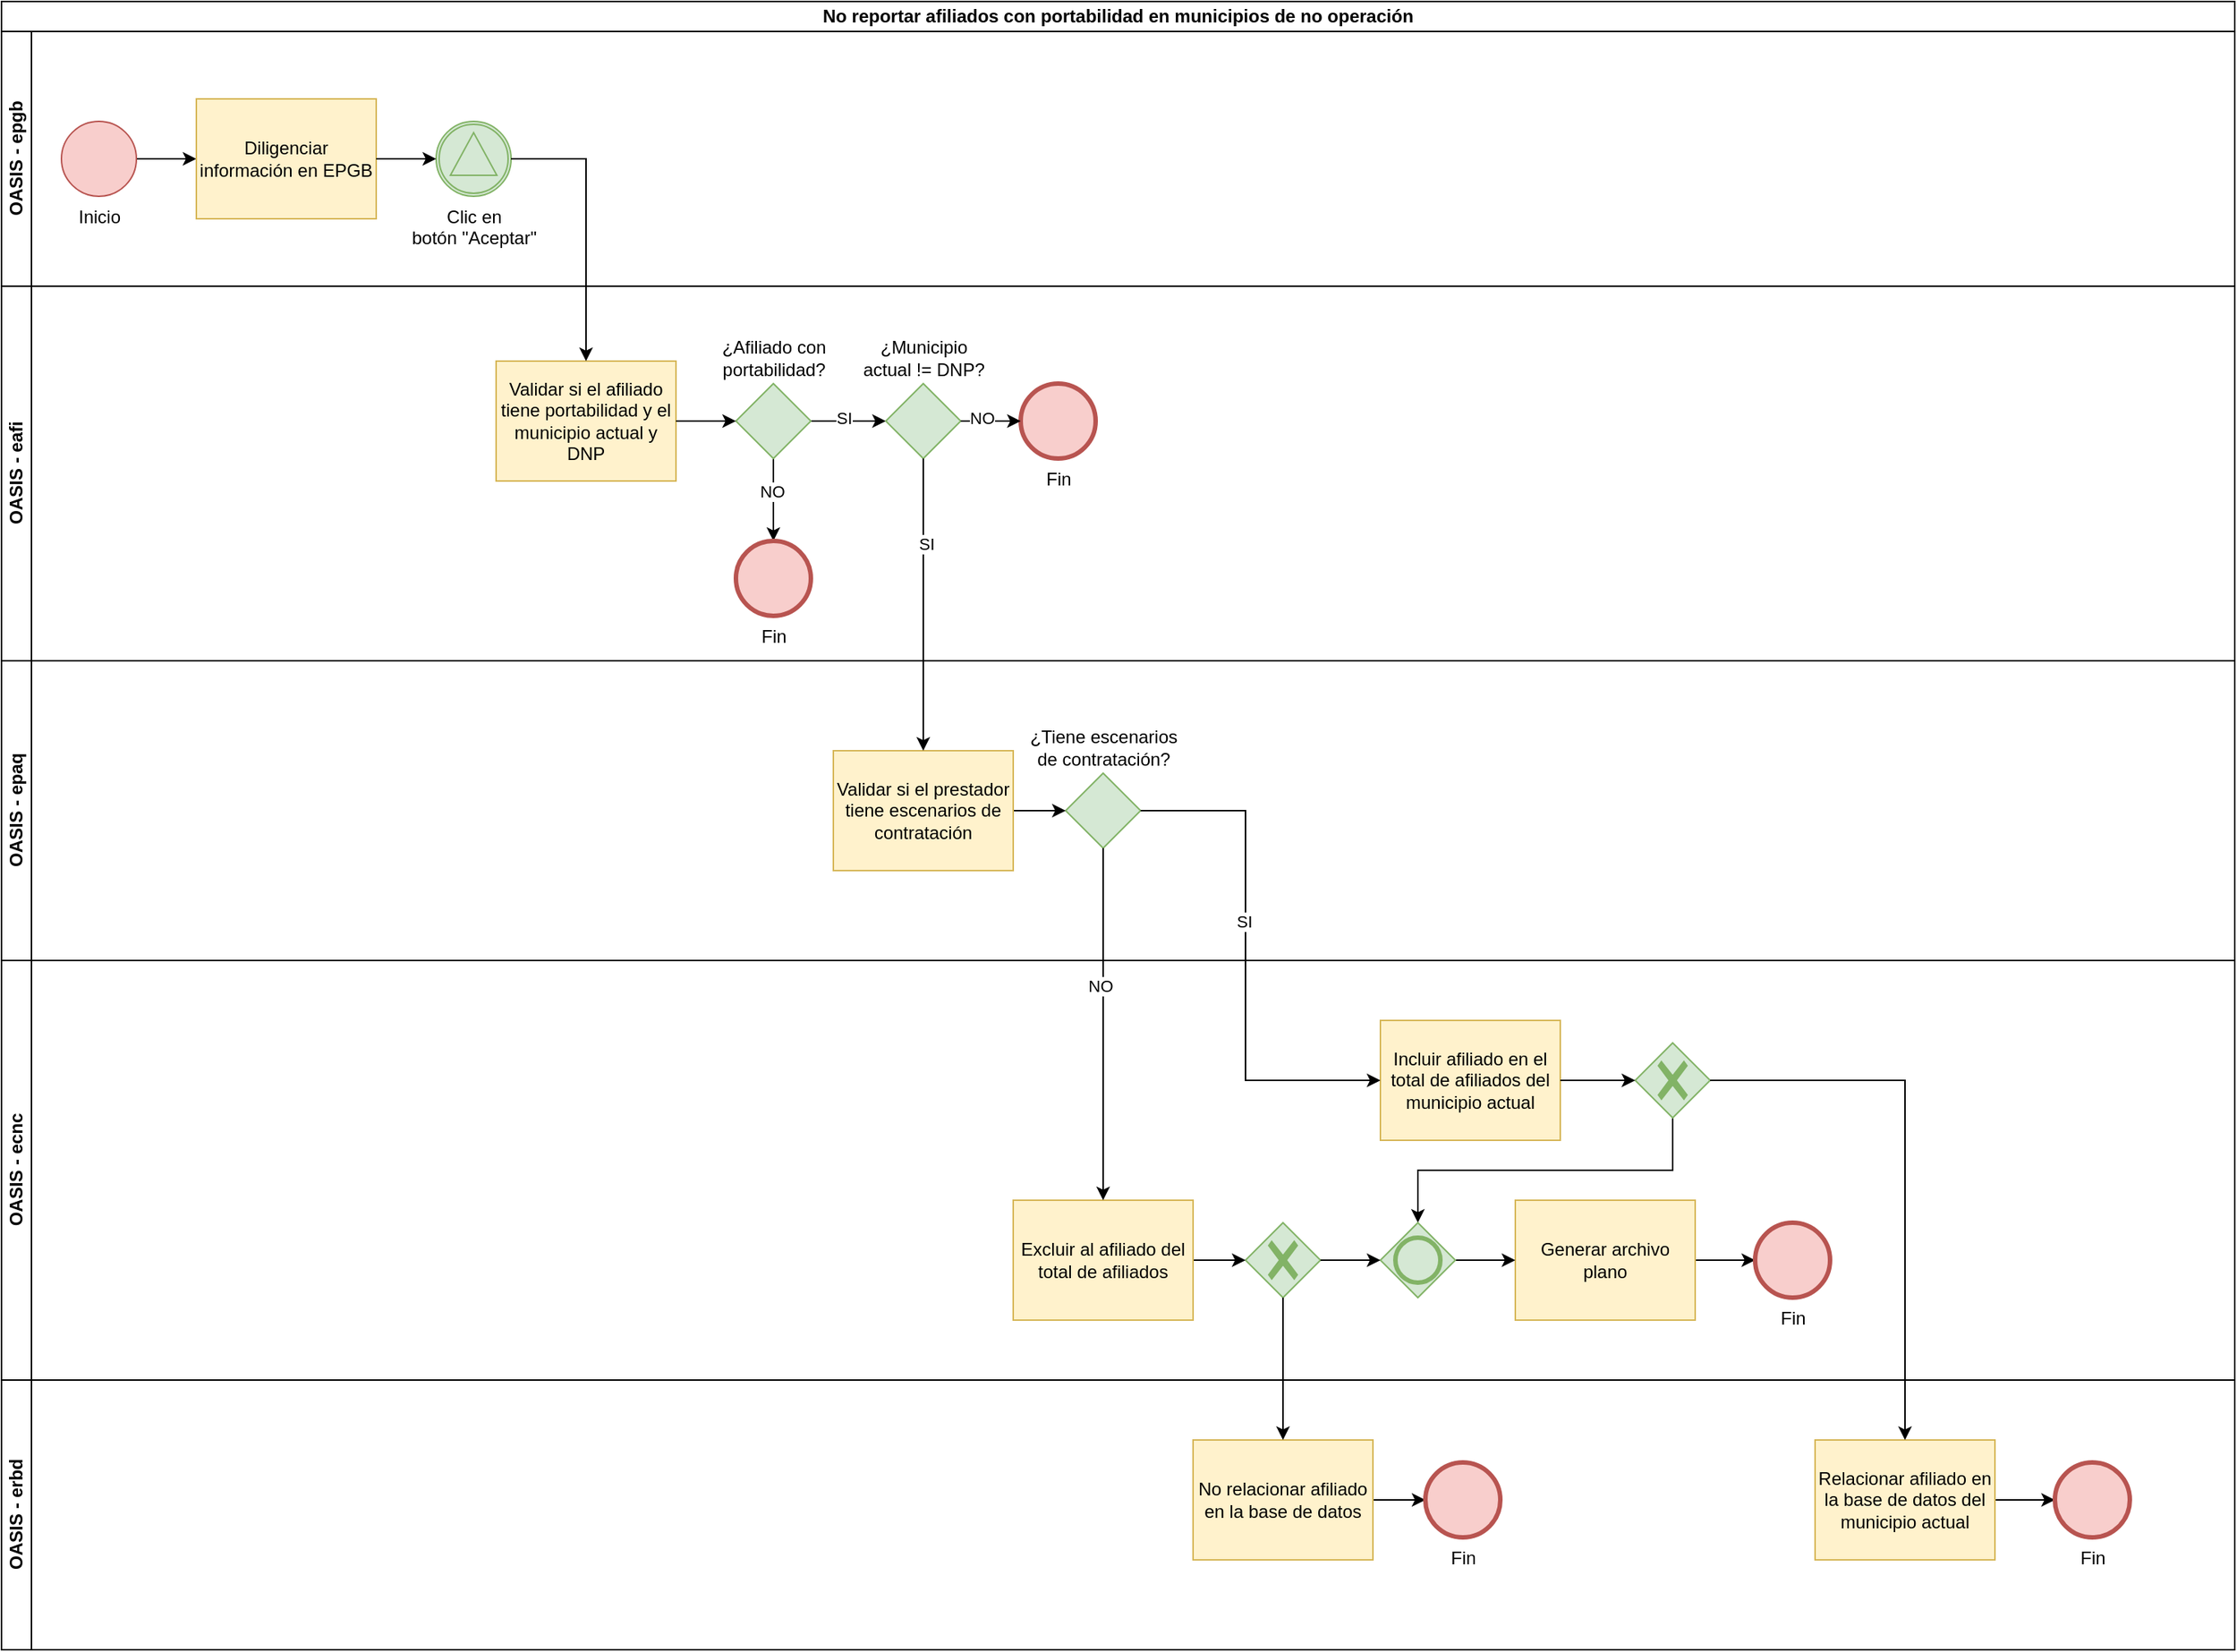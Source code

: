 <mxfile version="26.0.11">
  <diagram name="Página-1" id="LaOXbJl5wEBB7UPEe_34">
    <mxGraphModel dx="1674" dy="746" grid="1" gridSize="10" guides="1" tooltips="1" connect="1" arrows="1" fold="1" page="1" pageScale="1" pageWidth="2910" pageHeight="1030" math="0" shadow="0">
      <root>
        <mxCell id="0" />
        <mxCell id="1" parent="0" />
        <mxCell id="FrVx9M3K2qQtIgsd41kI-1" value="No reportar afiliados con portabilidad en municipios de no operación" style="swimlane;html=1;childLayout=stackLayout;resizeParent=1;resizeParentMax=0;horizontal=1;startSize=20;horizontalStack=0;whiteSpace=wrap;" vertex="1" parent="1">
          <mxGeometry x="170" y="100" width="1490" height="1100" as="geometry" />
        </mxCell>
        <mxCell id="FrVx9M3K2qQtIgsd41kI-2" value="OASIS - epgb" style="swimlane;html=1;startSize=20;horizontal=0;" vertex="1" parent="FrVx9M3K2qQtIgsd41kI-1">
          <mxGeometry y="20" width="1490" height="170" as="geometry" />
        </mxCell>
        <mxCell id="FrVx9M3K2qQtIgsd41kI-7" style="edgeStyle=orthogonalEdgeStyle;rounded=0;orthogonalLoop=1;jettySize=auto;html=1;" edge="1" parent="FrVx9M3K2qQtIgsd41kI-2" source="FrVx9M3K2qQtIgsd41kI-5" target="FrVx9M3K2qQtIgsd41kI-6">
          <mxGeometry relative="1" as="geometry" />
        </mxCell>
        <mxCell id="FrVx9M3K2qQtIgsd41kI-5" value="Inicio" style="points=[[0.145,0.145,0],[0.5,0,0],[0.855,0.145,0],[1,0.5,0],[0.855,0.855,0],[0.5,1,0],[0.145,0.855,0],[0,0.5,0]];shape=mxgraph.bpmn.event;html=1;verticalLabelPosition=bottom;labelBackgroundColor=#ffffff;verticalAlign=top;align=center;perimeter=ellipsePerimeter;outlineConnect=0;aspect=fixed;outline=standard;symbol=general;fillColor=#f8cecc;strokeColor=#b85450;" vertex="1" parent="FrVx9M3K2qQtIgsd41kI-2">
          <mxGeometry x="40" y="60" width="50" height="50" as="geometry" />
        </mxCell>
        <mxCell id="FrVx9M3K2qQtIgsd41kI-6" value="Diligenciar información en EPGB" style="points=[[0.25,0,0],[0.5,0,0],[0.75,0,0],[1,0.25,0],[1,0.5,0],[1,0.75,0],[0.75,1,0],[0.5,1,0],[0.25,1,0],[0,0.75,0],[0,0.5,0],[0,0.25,0]];shape=mxgraph.bpmn.task2;whiteSpace=wrap;rectStyle=rounded;size=10;html=1;container=1;expand=0;collapsible=0;taskMarker=user;fillColor=#fff2cc;strokeColor=#d6b656;" vertex="1" parent="FrVx9M3K2qQtIgsd41kI-2">
          <mxGeometry x="130" y="45" width="120" height="80" as="geometry" />
        </mxCell>
        <mxCell id="FrVx9M3K2qQtIgsd41kI-10" value="Clic en &lt;br&gt;botón &quot;Aceptar&quot;" style="points=[[0.145,0.145,0],[0.5,0,0],[0.855,0.145,0],[1,0.5,0],[0.855,0.855,0],[0.5,1,0],[0.145,0.855,0],[0,0.5,0]];shape=mxgraph.bpmn.event;html=1;verticalLabelPosition=bottom;labelBackgroundColor=#ffffff;verticalAlign=top;align=center;perimeter=ellipsePerimeter;outlineConnect=0;aspect=fixed;outline=catching;symbol=signal;fillColor=#d5e8d4;strokeColor=#82b366;" vertex="1" parent="FrVx9M3K2qQtIgsd41kI-2">
          <mxGeometry x="290" y="60" width="50" height="50" as="geometry" />
        </mxCell>
        <mxCell id="FrVx9M3K2qQtIgsd41kI-9" style="edgeStyle=orthogonalEdgeStyle;rounded=0;orthogonalLoop=1;jettySize=auto;html=1;" edge="1" parent="FrVx9M3K2qQtIgsd41kI-2" source="FrVx9M3K2qQtIgsd41kI-6" target="FrVx9M3K2qQtIgsd41kI-10">
          <mxGeometry relative="1" as="geometry">
            <mxPoint x="300" y="80" as="targetPoint" />
          </mxGeometry>
        </mxCell>
        <mxCell id="FrVx9M3K2qQtIgsd41kI-3" value="OASIS - eafi" style="swimlane;html=1;startSize=20;horizontal=0;" vertex="1" parent="FrVx9M3K2qQtIgsd41kI-1">
          <mxGeometry y="190" width="1490" height="250" as="geometry" />
        </mxCell>
        <mxCell id="FrVx9M3K2qQtIgsd41kI-12" value="Validar si el afiliado tiene portabilidad y el municipio actual y DNP" style="points=[[0.25,0,0],[0.5,0,0],[0.75,0,0],[1,0.25,0],[1,0.5,0],[1,0.75,0],[0.75,1,0],[0.5,1,0],[0.25,1,0],[0,0.75,0],[0,0.5,0],[0,0.25,0]];shape=mxgraph.bpmn.task2;whiteSpace=wrap;rectStyle=rounded;size=10;html=1;container=1;expand=0;collapsible=0;taskMarker=script;fillColor=#fff2cc;strokeColor=#d6b656;" vertex="1" parent="FrVx9M3K2qQtIgsd41kI-3">
          <mxGeometry x="330" y="50" width="120" height="80" as="geometry" />
        </mxCell>
        <mxCell id="FrVx9M3K2qQtIgsd41kI-16" style="edgeStyle=orthogonalEdgeStyle;rounded=0;orthogonalLoop=1;jettySize=auto;html=1;" edge="1" parent="FrVx9M3K2qQtIgsd41kI-3" source="FrVx9M3K2qQtIgsd41kI-15" target="FrVx9M3K2qQtIgsd41kI-21">
          <mxGeometry relative="1" as="geometry">
            <mxPoint x="610" y="90" as="targetPoint" />
          </mxGeometry>
        </mxCell>
        <mxCell id="FrVx9M3K2qQtIgsd41kI-20" value="SI" style="edgeLabel;html=1;align=center;verticalAlign=middle;resizable=0;points=[];" vertex="1" connectable="0" parent="FrVx9M3K2qQtIgsd41kI-16">
          <mxGeometry x="-0.121" y="2" relative="1" as="geometry">
            <mxPoint as="offset" />
          </mxGeometry>
        </mxCell>
        <mxCell id="FrVx9M3K2qQtIgsd41kI-17" style="edgeStyle=orthogonalEdgeStyle;rounded=0;orthogonalLoop=1;jettySize=auto;html=1;" edge="1" parent="FrVx9M3K2qQtIgsd41kI-3" source="FrVx9M3K2qQtIgsd41kI-15" target="FrVx9M3K2qQtIgsd41kI-19">
          <mxGeometry relative="1" as="geometry">
            <mxPoint x="600" y="90" as="targetPoint" />
          </mxGeometry>
        </mxCell>
        <mxCell id="FrVx9M3K2qQtIgsd41kI-18" value="NO" style="edgeLabel;html=1;align=center;verticalAlign=middle;resizable=0;points=[];" vertex="1" connectable="0" parent="FrVx9M3K2qQtIgsd41kI-17">
          <mxGeometry x="-0.207" y="-1" relative="1" as="geometry">
            <mxPoint as="offset" />
          </mxGeometry>
        </mxCell>
        <mxCell id="FrVx9M3K2qQtIgsd41kI-15" value="¿Afiliado con &lt;br&gt;portabilidad?" style="points=[[0.25,0.25,0],[0.5,0,0],[0.75,0.25,0],[1,0.5,0],[0.75,0.75,0],[0.5,1,0],[0.25,0.75,0],[0,0.5,0]];shape=mxgraph.bpmn.gateway2;html=1;verticalLabelPosition=top;labelBackgroundColor=#ffffff;verticalAlign=bottom;align=center;perimeter=rhombusPerimeter;outlineConnect=0;outline=none;symbol=none;fillColor=#d5e8d4;strokeColor=#82b366;labelPosition=center;" vertex="1" parent="FrVx9M3K2qQtIgsd41kI-3">
          <mxGeometry x="490" y="65" width="50" height="50" as="geometry" />
        </mxCell>
        <mxCell id="FrVx9M3K2qQtIgsd41kI-14" style="edgeStyle=orthogonalEdgeStyle;rounded=0;orthogonalLoop=1;jettySize=auto;html=1;" edge="1" parent="FrVx9M3K2qQtIgsd41kI-3" source="FrVx9M3K2qQtIgsd41kI-12" target="FrVx9M3K2qQtIgsd41kI-15">
          <mxGeometry relative="1" as="geometry">
            <mxPoint x="490" y="90" as="targetPoint" />
          </mxGeometry>
        </mxCell>
        <mxCell id="FrVx9M3K2qQtIgsd41kI-19" value="Fin" style="points=[[0.145,0.145,0],[0.5,0,0],[0.855,0.145,0],[1,0.5,0],[0.855,0.855,0],[0.5,1,0],[0.145,0.855,0],[0,0.5,0]];shape=mxgraph.bpmn.event;html=1;verticalLabelPosition=bottom;labelBackgroundColor=#ffffff;verticalAlign=top;align=center;perimeter=ellipsePerimeter;outlineConnect=0;aspect=fixed;outline=end;symbol=terminate2;fillColor=#f8cecc;strokeColor=#b85450;" vertex="1" parent="FrVx9M3K2qQtIgsd41kI-3">
          <mxGeometry x="490" y="170" width="50" height="50" as="geometry" />
        </mxCell>
        <mxCell id="FrVx9M3K2qQtIgsd41kI-21" value="¿Municipio &lt;br&gt;actual != DNP?" style="points=[[0.25,0.25,0],[0.5,0,0],[0.75,0.25,0],[1,0.5,0],[0.75,0.75,0],[0.5,1,0],[0.25,0.75,0],[0,0.5,0]];shape=mxgraph.bpmn.gateway2;html=1;verticalLabelPosition=top;labelBackgroundColor=#ffffff;verticalAlign=bottom;align=center;perimeter=rhombusPerimeter;outlineConnect=0;outline=none;symbol=none;fillColor=#d5e8d4;strokeColor=#82b366;labelPosition=center;" vertex="1" parent="FrVx9M3K2qQtIgsd41kI-3">
          <mxGeometry x="590" y="65" width="50" height="50" as="geometry" />
        </mxCell>
        <mxCell id="FrVx9M3K2qQtIgsd41kI-35" value="Fin" style="points=[[0.145,0.145,0],[0.5,0,0],[0.855,0.145,0],[1,0.5,0],[0.855,0.855,0],[0.5,1,0],[0.145,0.855,0],[0,0.5,0]];shape=mxgraph.bpmn.event;html=1;verticalLabelPosition=bottom;labelBackgroundColor=#ffffff;verticalAlign=top;align=center;perimeter=ellipsePerimeter;outlineConnect=0;aspect=fixed;outline=end;symbol=terminate2;fillColor=#f8cecc;strokeColor=#b85450;" vertex="1" parent="FrVx9M3K2qQtIgsd41kI-3">
          <mxGeometry x="680" y="65" width="50" height="50" as="geometry" />
        </mxCell>
        <mxCell id="FrVx9M3K2qQtIgsd41kI-34" style="edgeStyle=orthogonalEdgeStyle;rounded=0;orthogonalLoop=1;jettySize=auto;html=1;" edge="1" parent="FrVx9M3K2qQtIgsd41kI-3" source="FrVx9M3K2qQtIgsd41kI-21" target="FrVx9M3K2qQtIgsd41kI-35">
          <mxGeometry relative="1" as="geometry">
            <mxPoint x="700" y="80" as="targetPoint" />
          </mxGeometry>
        </mxCell>
        <mxCell id="FrVx9M3K2qQtIgsd41kI-57" value="NO" style="edgeLabel;html=1;align=center;verticalAlign=middle;resizable=0;points=[];" vertex="1" connectable="0" parent="FrVx9M3K2qQtIgsd41kI-34">
          <mxGeometry x="-0.3" y="2" relative="1" as="geometry">
            <mxPoint as="offset" />
          </mxGeometry>
        </mxCell>
        <mxCell id="FrVx9M3K2qQtIgsd41kI-4" value="OASIS - epaq" style="swimlane;html=1;startSize=20;horizontal=0;" vertex="1" parent="FrVx9M3K2qQtIgsd41kI-1">
          <mxGeometry y="440" width="1490" height="200" as="geometry" />
        </mxCell>
        <mxCell id="FrVx9M3K2qQtIgsd41kI-24" value="¿Tiene escenarios &lt;br&gt;de contratación?" style="points=[[0.25,0.25,0],[0.5,0,0],[0.75,0.25,0],[1,0.5,0],[0.75,0.75,0],[0.5,1,0],[0.25,0.75,0],[0,0.5,0]];shape=mxgraph.bpmn.gateway2;html=1;verticalLabelPosition=top;labelBackgroundColor=#ffffff;verticalAlign=bottom;align=center;perimeter=rhombusPerimeter;outlineConnect=0;outline=none;symbol=none;fillColor=#d5e8d4;strokeColor=#82b366;labelPosition=center;" vertex="1" parent="FrVx9M3K2qQtIgsd41kI-4">
          <mxGeometry x="710" y="75" width="50" height="50" as="geometry" />
        </mxCell>
        <mxCell id="FrVx9M3K2qQtIgsd41kI-8" value="OASIS - ecnc" style="swimlane;html=1;startSize=20;horizontal=0;" vertex="1" parent="FrVx9M3K2qQtIgsd41kI-1">
          <mxGeometry y="640" width="1490" height="280" as="geometry" />
        </mxCell>
        <mxCell id="FrVx9M3K2qQtIgsd41kI-30" value="" style="points=[[0.25,0.25,0],[0.5,0,0],[0.75,0.25,0],[1,0.5,0],[0.75,0.75,0],[0.5,1,0],[0.25,0.75,0],[0,0.5,0]];shape=mxgraph.bpmn.gateway2;html=1;verticalLabelPosition=bottom;labelBackgroundColor=#ffffff;verticalAlign=top;align=center;perimeter=rhombusPerimeter;outlineConnect=0;outline=none;symbol=none;gwType=exclusive;fillColor=#d5e8d4;strokeColor=#82b366;" vertex="1" parent="FrVx9M3K2qQtIgsd41kI-8">
          <mxGeometry x="830" y="175" width="50" height="50" as="geometry" />
        </mxCell>
        <mxCell id="FrVx9M3K2qQtIgsd41kI-53" style="edgeStyle=orthogonalEdgeStyle;rounded=0;orthogonalLoop=1;jettySize=auto;html=1;" edge="1" parent="FrVx9M3K2qQtIgsd41kI-8" source="FrVx9M3K2qQtIgsd41kI-33" target="FrVx9M3K2qQtIgsd41kI-52">
          <mxGeometry relative="1" as="geometry" />
        </mxCell>
        <mxCell id="FrVx9M3K2qQtIgsd41kI-33" value="Generar archivo plano" style="points=[[0.25,0,0],[0.5,0,0],[0.75,0,0],[1,0.25,0],[1,0.5,0],[1,0.75,0],[0.75,1,0],[0.5,1,0],[0.25,1,0],[0,0.75,0],[0,0.5,0],[0,0.25,0]];shape=mxgraph.bpmn.task2;whiteSpace=wrap;rectStyle=rounded;size=10;html=1;container=1;expand=0;collapsible=0;taskMarker=script;fillColor=#fff2cc;strokeColor=#d6b656;" vertex="1" parent="FrVx9M3K2qQtIgsd41kI-8">
          <mxGeometry x="1010" y="160" width="120" height="80" as="geometry" />
        </mxCell>
        <mxCell id="FrVx9M3K2qQtIgsd41kI-31" style="edgeStyle=orthogonalEdgeStyle;rounded=0;orthogonalLoop=1;jettySize=auto;html=1;" edge="1" parent="FrVx9M3K2qQtIgsd41kI-8" source="FrVx9M3K2qQtIgsd41kI-27" target="FrVx9M3K2qQtIgsd41kI-30">
          <mxGeometry relative="1" as="geometry" />
        </mxCell>
        <mxCell id="FrVx9M3K2qQtIgsd41kI-27" value="Excluir al afiliado del total de afiliados" style="points=[[0.25,0,0],[0.5,0,0],[0.75,0,0],[1,0.25,0],[1,0.5,0],[1,0.75,0],[0.75,1,0],[0.5,1,0],[0.25,1,0],[0,0.75,0],[0,0.5,0],[0,0.25,0]];shape=mxgraph.bpmn.task2;whiteSpace=wrap;rectStyle=rounded;size=10;html=1;container=1;expand=0;collapsible=0;taskMarker=script;fillColor=#fff2cc;strokeColor=#d6b656;" vertex="1" parent="FrVx9M3K2qQtIgsd41kI-8">
          <mxGeometry x="675" y="160" width="120" height="80" as="geometry" />
        </mxCell>
        <mxCell id="FrVx9M3K2qQtIgsd41kI-39" value="Incluir afiliado en el total de afiliados del municipio actual" style="points=[[0.25,0,0],[0.5,0,0],[0.75,0,0],[1,0.25,0],[1,0.5,0],[1,0.75,0],[0.75,1,0],[0.5,1,0],[0.25,1,0],[0,0.75,0],[0,0.5,0],[0,0.25,0]];shape=mxgraph.bpmn.task2;whiteSpace=wrap;rectStyle=rounded;size=10;html=1;container=1;expand=0;collapsible=0;taskMarker=script;fillColor=#fff2cc;strokeColor=#d6b656;" vertex="1" parent="FrVx9M3K2qQtIgsd41kI-8">
          <mxGeometry x="920" y="40" width="120" height="80" as="geometry" />
        </mxCell>
        <mxCell id="FrVx9M3K2qQtIgsd41kI-45" style="edgeStyle=orthogonalEdgeStyle;rounded=0;orthogonalLoop=1;jettySize=auto;html=1;" edge="1" parent="FrVx9M3K2qQtIgsd41kI-8" source="FrVx9M3K2qQtIgsd41kI-41" target="FrVx9M3K2qQtIgsd41kI-43">
          <mxGeometry relative="1" as="geometry">
            <Array as="points">
              <mxPoint x="1115" y="140" />
              <mxPoint x="945" y="140" />
            </Array>
          </mxGeometry>
        </mxCell>
        <mxCell id="FrVx9M3K2qQtIgsd41kI-41" value="" style="points=[[0.25,0.25,0],[0.5,0,0],[0.75,0.25,0],[1,0.5,0],[0.75,0.75,0],[0.5,1,0],[0.25,0.75,0],[0,0.5,0]];shape=mxgraph.bpmn.gateway2;html=1;verticalLabelPosition=bottom;labelBackgroundColor=#ffffff;verticalAlign=top;align=center;perimeter=rhombusPerimeter;outlineConnect=0;outline=none;symbol=none;gwType=exclusive;fillColor=#d5e8d4;strokeColor=#82b366;" vertex="1" parent="FrVx9M3K2qQtIgsd41kI-8">
          <mxGeometry x="1090" y="55" width="50" height="50" as="geometry" />
        </mxCell>
        <mxCell id="FrVx9M3K2qQtIgsd41kI-42" style="edgeStyle=orthogonalEdgeStyle;rounded=0;orthogonalLoop=1;jettySize=auto;html=1;entryX=0;entryY=0.5;entryDx=0;entryDy=0;entryPerimeter=0;" edge="1" parent="FrVx9M3K2qQtIgsd41kI-8" source="FrVx9M3K2qQtIgsd41kI-39" target="FrVx9M3K2qQtIgsd41kI-41">
          <mxGeometry relative="1" as="geometry" />
        </mxCell>
        <mxCell id="FrVx9M3K2qQtIgsd41kI-44" style="edgeStyle=orthogonalEdgeStyle;rounded=0;orthogonalLoop=1;jettySize=auto;html=1;" edge="1" parent="FrVx9M3K2qQtIgsd41kI-8" source="FrVx9M3K2qQtIgsd41kI-43" target="FrVx9M3K2qQtIgsd41kI-33">
          <mxGeometry relative="1" as="geometry" />
        </mxCell>
        <mxCell id="FrVx9M3K2qQtIgsd41kI-43" value="" style="points=[[0.25,0.25,0],[0.5,0,0],[0.75,0.25,0],[1,0.5,0],[0.75,0.75,0],[0.5,1,0],[0.25,0.75,0],[0,0.5,0]];shape=mxgraph.bpmn.gateway2;html=1;verticalLabelPosition=bottom;labelBackgroundColor=#ffffff;verticalAlign=top;align=center;perimeter=rhombusPerimeter;outlineConnect=0;outline=end;symbol=general;fillColor=#d5e8d4;strokeColor=#82b366;" vertex="1" parent="FrVx9M3K2qQtIgsd41kI-8">
          <mxGeometry x="920" y="175" width="50" height="50" as="geometry" />
        </mxCell>
        <mxCell id="FrVx9M3K2qQtIgsd41kI-32" style="edgeStyle=orthogonalEdgeStyle;rounded=0;orthogonalLoop=1;jettySize=auto;html=1;entryX=0;entryY=0.5;entryDx=0;entryDy=0;entryPerimeter=0;" edge="1" parent="FrVx9M3K2qQtIgsd41kI-8" source="FrVx9M3K2qQtIgsd41kI-30" target="FrVx9M3K2qQtIgsd41kI-43">
          <mxGeometry relative="1" as="geometry">
            <mxPoint x="940" y="200" as="targetPoint" />
          </mxGeometry>
        </mxCell>
        <mxCell id="FrVx9M3K2qQtIgsd41kI-52" value="Fin" style="points=[[0.145,0.145,0],[0.5,0,0],[0.855,0.145,0],[1,0.5,0],[0.855,0.855,0],[0.5,1,0],[0.145,0.855,0],[0,0.5,0]];shape=mxgraph.bpmn.event;html=1;verticalLabelPosition=bottom;labelBackgroundColor=#ffffff;verticalAlign=top;align=center;perimeter=ellipsePerimeter;outlineConnect=0;aspect=fixed;outline=end;symbol=terminate2;fillColor=#f8cecc;strokeColor=#b85450;" vertex="1" parent="FrVx9M3K2qQtIgsd41kI-8">
          <mxGeometry x="1170" y="175" width="50" height="50" as="geometry" />
        </mxCell>
        <mxCell id="FrVx9M3K2qQtIgsd41kI-13" value="OASIS - erbd" style="swimlane;html=1;startSize=20;horizontal=0;" vertex="1" parent="FrVx9M3K2qQtIgsd41kI-1">
          <mxGeometry y="920" width="1490" height="180" as="geometry" />
        </mxCell>
        <mxCell id="FrVx9M3K2qQtIgsd41kI-49" style="edgeStyle=orthogonalEdgeStyle;rounded=0;orthogonalLoop=1;jettySize=auto;html=1;" edge="1" parent="FrVx9M3K2qQtIgsd41kI-13" source="FrVx9M3K2qQtIgsd41kI-29" target="FrVx9M3K2qQtIgsd41kI-48">
          <mxGeometry relative="1" as="geometry" />
        </mxCell>
        <mxCell id="FrVx9M3K2qQtIgsd41kI-29" value="No relacionar afiliado en la base de datos" style="points=[[0.25,0,0],[0.5,0,0],[0.75,0,0],[1,0.25,0],[1,0.5,0],[1,0.75,0],[0.75,1,0],[0.5,1,0],[0.25,1,0],[0,0.75,0],[0,0.5,0],[0,0.25,0]];shape=mxgraph.bpmn.task2;whiteSpace=wrap;rectStyle=rounded;size=10;html=1;container=1;expand=0;collapsible=0;taskMarker=script;fillColor=#fff2cc;strokeColor=#d6b656;" vertex="1" parent="FrVx9M3K2qQtIgsd41kI-13">
          <mxGeometry x="795" y="40" width="120" height="80" as="geometry" />
        </mxCell>
        <mxCell id="FrVx9M3K2qQtIgsd41kI-51" style="edgeStyle=orthogonalEdgeStyle;rounded=0;orthogonalLoop=1;jettySize=auto;html=1;" edge="1" parent="FrVx9M3K2qQtIgsd41kI-13" source="FrVx9M3K2qQtIgsd41kI-47" target="FrVx9M3K2qQtIgsd41kI-50">
          <mxGeometry relative="1" as="geometry" />
        </mxCell>
        <mxCell id="FrVx9M3K2qQtIgsd41kI-47" value="Relacionar afiliado en la base de datos del municipio actual" style="points=[[0.25,0,0],[0.5,0,0],[0.75,0,0],[1,0.25,0],[1,0.5,0],[1,0.75,0],[0.75,1,0],[0.5,1,0],[0.25,1,0],[0,0.75,0],[0,0.5,0],[0,0.25,0]];shape=mxgraph.bpmn.task2;whiteSpace=wrap;rectStyle=rounded;size=10;html=1;container=1;expand=0;collapsible=0;taskMarker=script;fillColor=#fff2cc;strokeColor=#d6b656;" vertex="1" parent="FrVx9M3K2qQtIgsd41kI-13">
          <mxGeometry x="1210" y="40" width="120" height="80" as="geometry" />
        </mxCell>
        <mxCell id="FrVx9M3K2qQtIgsd41kI-48" value="Fin" style="points=[[0.145,0.145,0],[0.5,0,0],[0.855,0.145,0],[1,0.5,0],[0.855,0.855,0],[0.5,1,0],[0.145,0.855,0],[0,0.5,0]];shape=mxgraph.bpmn.event;html=1;verticalLabelPosition=bottom;labelBackgroundColor=#ffffff;verticalAlign=top;align=center;perimeter=ellipsePerimeter;outlineConnect=0;aspect=fixed;outline=end;symbol=terminate2;fillColor=#f8cecc;strokeColor=#b85450;" vertex="1" parent="FrVx9M3K2qQtIgsd41kI-13">
          <mxGeometry x="950" y="55" width="50" height="50" as="geometry" />
        </mxCell>
        <mxCell id="FrVx9M3K2qQtIgsd41kI-50" value="Fin" style="points=[[0.145,0.145,0],[0.5,0,0],[0.855,0.145,0],[1,0.5,0],[0.855,0.855,0],[0.5,1,0],[0.145,0.855,0],[0,0.5,0]];shape=mxgraph.bpmn.event;html=1;verticalLabelPosition=bottom;labelBackgroundColor=#ffffff;verticalAlign=top;align=center;perimeter=ellipsePerimeter;outlineConnect=0;aspect=fixed;outline=end;symbol=terminate2;fillColor=#f8cecc;strokeColor=#b85450;" vertex="1" parent="FrVx9M3K2qQtIgsd41kI-13">
          <mxGeometry x="1370" y="55" width="50" height="50" as="geometry" />
        </mxCell>
        <mxCell id="FrVx9M3K2qQtIgsd41kI-11" style="edgeStyle=orthogonalEdgeStyle;rounded=0;orthogonalLoop=1;jettySize=auto;html=1;exitX=1;exitY=0.5;exitDx=0;exitDy=0;exitPerimeter=0;" edge="1" parent="FrVx9M3K2qQtIgsd41kI-1" source="FrVx9M3K2qQtIgsd41kI-10" target="FrVx9M3K2qQtIgsd41kI-12">
          <mxGeometry relative="1" as="geometry">
            <mxPoint x="390" y="105" as="targetPoint" />
          </mxGeometry>
        </mxCell>
        <mxCell id="FrVx9M3K2qQtIgsd41kI-28" style="edgeStyle=orthogonalEdgeStyle;rounded=0;orthogonalLoop=1;jettySize=auto;html=1;exitX=0.5;exitY=1;exitDx=0;exitDy=0;exitPerimeter=0;" edge="1" parent="FrVx9M3K2qQtIgsd41kI-1" source="FrVx9M3K2qQtIgsd41kI-30" target="FrVx9M3K2qQtIgsd41kI-29">
          <mxGeometry relative="1" as="geometry">
            <mxPoint x="735" y="900" as="targetPoint" />
          </mxGeometry>
        </mxCell>
        <mxCell id="FrVx9M3K2qQtIgsd41kI-26" style="edgeStyle=orthogonalEdgeStyle;rounded=0;orthogonalLoop=1;jettySize=auto;html=1;" edge="1" parent="FrVx9M3K2qQtIgsd41kI-1" source="FrVx9M3K2qQtIgsd41kI-24" target="FrVx9M3K2qQtIgsd41kI-27">
          <mxGeometry relative="1" as="geometry">
            <mxPoint x="735" y="740" as="targetPoint" />
          </mxGeometry>
        </mxCell>
        <mxCell id="FrVx9M3K2qQtIgsd41kI-37" value="NO" style="edgeLabel;html=1;align=center;verticalAlign=middle;resizable=0;points=[];" vertex="1" connectable="0" parent="FrVx9M3K2qQtIgsd41kI-26">
          <mxGeometry x="-0.215" y="-2" relative="1" as="geometry">
            <mxPoint as="offset" />
          </mxGeometry>
        </mxCell>
        <mxCell id="FrVx9M3K2qQtIgsd41kI-38" style="edgeStyle=orthogonalEdgeStyle;rounded=0;orthogonalLoop=1;jettySize=auto;html=1;" edge="1" parent="FrVx9M3K2qQtIgsd41kI-1" source="FrVx9M3K2qQtIgsd41kI-24" target="FrVx9M3K2qQtIgsd41kI-39">
          <mxGeometry relative="1" as="geometry">
            <mxPoint x="810" y="540" as="targetPoint" />
            <Array as="points">
              <mxPoint x="830" y="540" />
              <mxPoint x="830" y="720" />
            </Array>
          </mxGeometry>
        </mxCell>
        <mxCell id="FrVx9M3K2qQtIgsd41kI-40" value="SI" style="edgeLabel;html=1;align=center;verticalAlign=middle;resizable=0;points=[];" vertex="1" connectable="0" parent="FrVx9M3K2qQtIgsd41kI-38">
          <mxGeometry x="-0.153" y="-1" relative="1" as="geometry">
            <mxPoint as="offset" />
          </mxGeometry>
        </mxCell>
        <mxCell id="FrVx9M3K2qQtIgsd41kI-46" style="edgeStyle=orthogonalEdgeStyle;rounded=0;orthogonalLoop=1;jettySize=auto;html=1;" edge="1" parent="FrVx9M3K2qQtIgsd41kI-1" source="FrVx9M3K2qQtIgsd41kI-41" target="FrVx9M3K2qQtIgsd41kI-47">
          <mxGeometry relative="1" as="geometry">
            <mxPoint x="1270" y="990" as="targetPoint" />
          </mxGeometry>
        </mxCell>
        <mxCell id="FrVx9M3K2qQtIgsd41kI-25" style="edgeStyle=orthogonalEdgeStyle;rounded=0;orthogonalLoop=1;jettySize=auto;html=1;" edge="1" parent="1" source="FrVx9M3K2qQtIgsd41kI-23" target="FrVx9M3K2qQtIgsd41kI-24">
          <mxGeometry relative="1" as="geometry" />
        </mxCell>
        <mxCell id="FrVx9M3K2qQtIgsd41kI-23" value="Validar si el prestador tiene escenarios de contratación" style="points=[[0.25,0,0],[0.5,0,0],[0.75,0,0],[1,0.25,0],[1,0.5,0],[1,0.75,0],[0.75,1,0],[0.5,1,0],[0.25,1,0],[0,0.75,0],[0,0.5,0],[0,0.25,0]];shape=mxgraph.bpmn.task2;whiteSpace=wrap;rectStyle=rounded;size=10;html=1;container=1;expand=0;collapsible=0;taskMarker=script;fillColor=#fff2cc;strokeColor=#d6b656;" vertex="1" parent="1">
          <mxGeometry x="725" y="600" width="120" height="80" as="geometry" />
        </mxCell>
        <mxCell id="FrVx9M3K2qQtIgsd41kI-22" style="edgeStyle=orthogonalEdgeStyle;rounded=0;orthogonalLoop=1;jettySize=auto;html=1;" edge="1" parent="1" source="FrVx9M3K2qQtIgsd41kI-21" target="FrVx9M3K2qQtIgsd41kI-23">
          <mxGeometry relative="1" as="geometry">
            <mxPoint x="785" y="640" as="targetPoint" />
          </mxGeometry>
        </mxCell>
        <mxCell id="FrVx9M3K2qQtIgsd41kI-36" value="SI" style="edgeLabel;html=1;align=center;verticalAlign=middle;resizable=0;points=[];" vertex="1" connectable="0" parent="FrVx9M3K2qQtIgsd41kI-22">
          <mxGeometry x="-0.415" y="2" relative="1" as="geometry">
            <mxPoint as="offset" />
          </mxGeometry>
        </mxCell>
      </root>
    </mxGraphModel>
  </diagram>
</mxfile>
